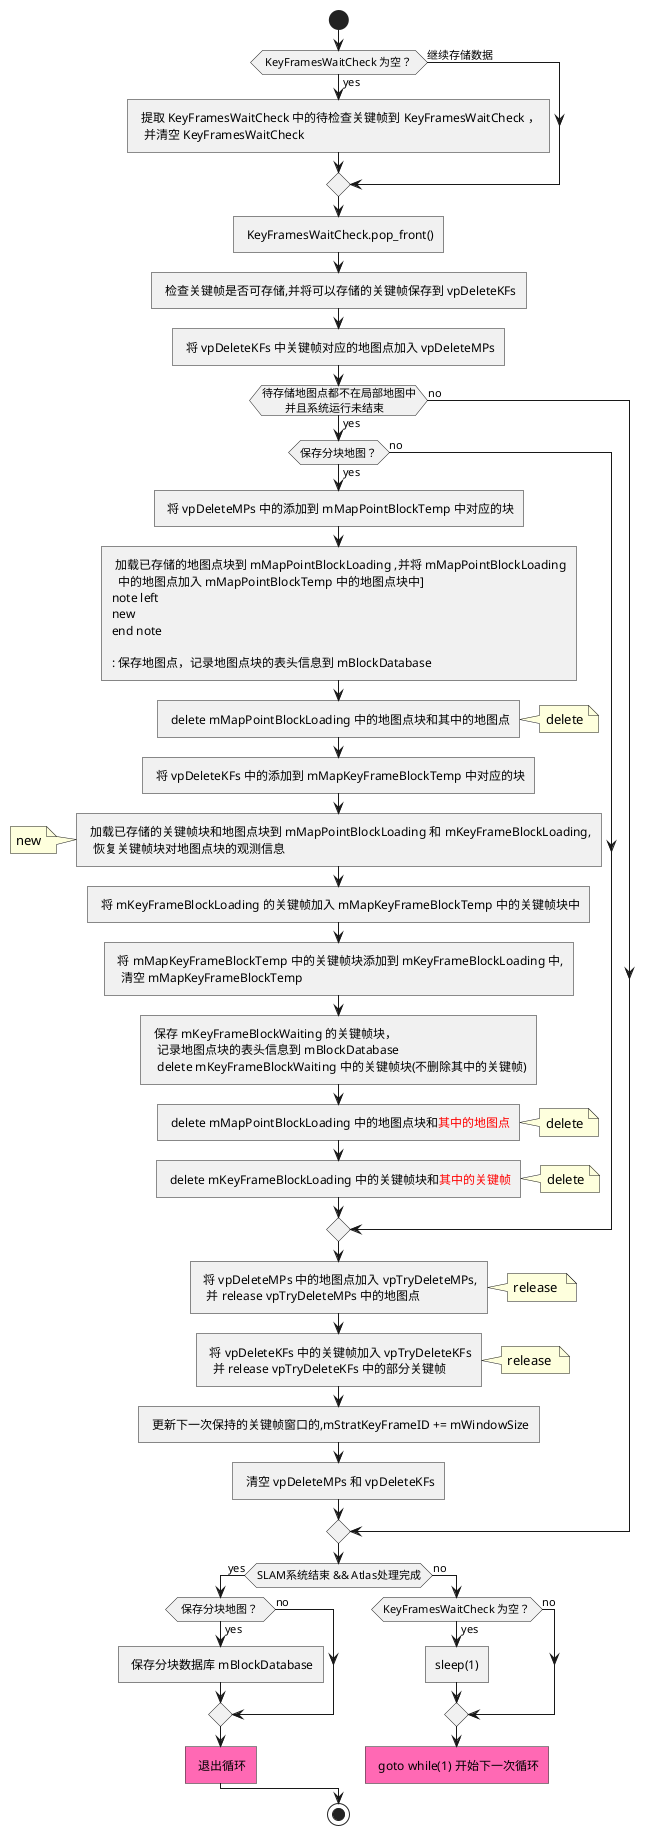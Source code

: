 @startuml
!pragma useVerticalIf on
start
    if ( KeyFramesWaitCheck 为空？ ) then (yes)
    : 提取 KeyFramesWaitCheck 中的待检查关键帧到 KeyFramesWaitCheck ，
      并清空 KeyFramesWaitCheck]
    else (继续存储数据)
    endif
  
    : KeyFramesWaitCheck.pop_front()]
    : 检查关键帧是否可存储,并将可以存储的关键帧保存到 vpDeleteKFs]
    : 将 vpDeleteKFs 中关键帧对应的地图点加入 vpDeleteMPs]

    if (待存储地图点都不在局部地图中
        并且系统运行未结束) then (no)
        '#hotpink: goto while(1) ;
        'detach
    else (yes)
      if (保存分块地图？) then (yes)
        : 将 vpDeleteMPs 中的添加到 mMapPointBlockTemp 中对应的块]
  
        : 加载已存储的地图点块到 mMapPointBlockLoading ,并将 mMapPointBlockLoading
          中的地图点加入 mMapPointBlockTemp 中的地图点块中]   
        note left
        new
        end note
  
        : 保存地图点，记录地图点块的表头信息到 mBlockDatabase]
        
        : delete mMapPointBlockLoading 中的地图点块和其中的地图点]
        note right
        delete
        end note
        
        : 将 vpDeleteKFs 中的添加到 mMapKeyFrameBlockTemp 中对应的块]
  
        : 加载已存储的关键帧块和地图点块到 mMapPointBlockLoading 和 mKeyFrameBlockLoading,
          恢复关键帧块对地图点块的观测信息]
        note left
        new
        end note
  
        : 将 mKeyFrameBlockLoading 的关键帧加入 mMapKeyFrameBlockTemp 中的关键帧块中]
  
        : 将 mMapKeyFrameBlockTemp 中的关键帧块添加到 mKeyFrameBlockLoading 中,
          清空 mMapKeyFrameBlockTemp]
        
  
        : 保存 mKeyFrameBlockWaiting 的关键帧块，
          记录地图点块的表头信息到 mBlockDatabase
          delete mKeyFrameBlockWaiting 中的关键帧块(不删除其中的关键帧)]
        
        : delete mMapPointBlockLoading 中的地图点块和<color:red>其中的地图点]
        note right
        delete
        end note
  
        : delete mKeyFrameBlockLoading 中的关键帧块和<color:red>其中的关键帧]
        note right
        delete
        end note
      else (no)
      endif
      
      : 将 vpDeleteMPs 中的地图点加入 vpTryDeleteMPs, 
        并 release vpTryDeleteMPs 中的地图点]
        note right
        release 
        end note

      : 将 vpDeleteKFs 中的关键帧加入 vpTryDeleteKFs 
        并 release vpTryDeleteKFs 中的部分关键帧]
        note right
        release 
        end note
      : 更新下一次保持的关键帧窗口的,mStratKeyFrameID += mWindowSize]
      : 清空 vpDeleteMPs 和 vpDeleteKFs]
    endif

    if (SLAM系统结束 && Atlas处理完成) then (yes)
    if ( 保存分块地图？  ) then (yes)
      : 保存分块数据库 mBlockDatabase]
    else (no)
    endif
    #hotpink: 退出循环]
    else (no)
      if(KeyFramesWaitCheck 为空？) then (yes)
        :sleep(1)]
      else (no)
      endif
      #hotpink: goto while(1) 开始下一次循环]
      detach
    endif
  stop


@enduml